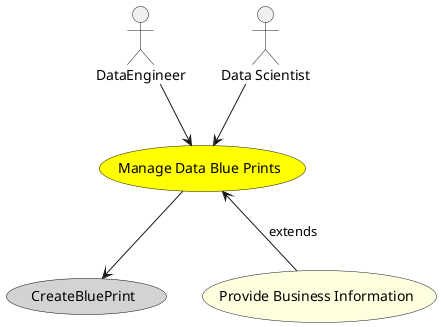 @startuml


usecase "Manage Data Blue Prints" as ManageDataBluePrints #yellow

Actor "DataEngineer" as DataEngineer

DataEngineer --> ManageDataBluePrints

Actor "Data Scientist" as DataScientist

DataScientist --> ManageDataBluePrints



usecase "CreateBluePrint" as CreateBluePrint #lightgrey

ManageDataBluePrints --> CreateBluePrint



usecase "Provide Business Information" as ProvideBusinessInformation #lightyellow

ManageDataBluePrints <-- ProvideBusinessInformation : extends







@enduml

